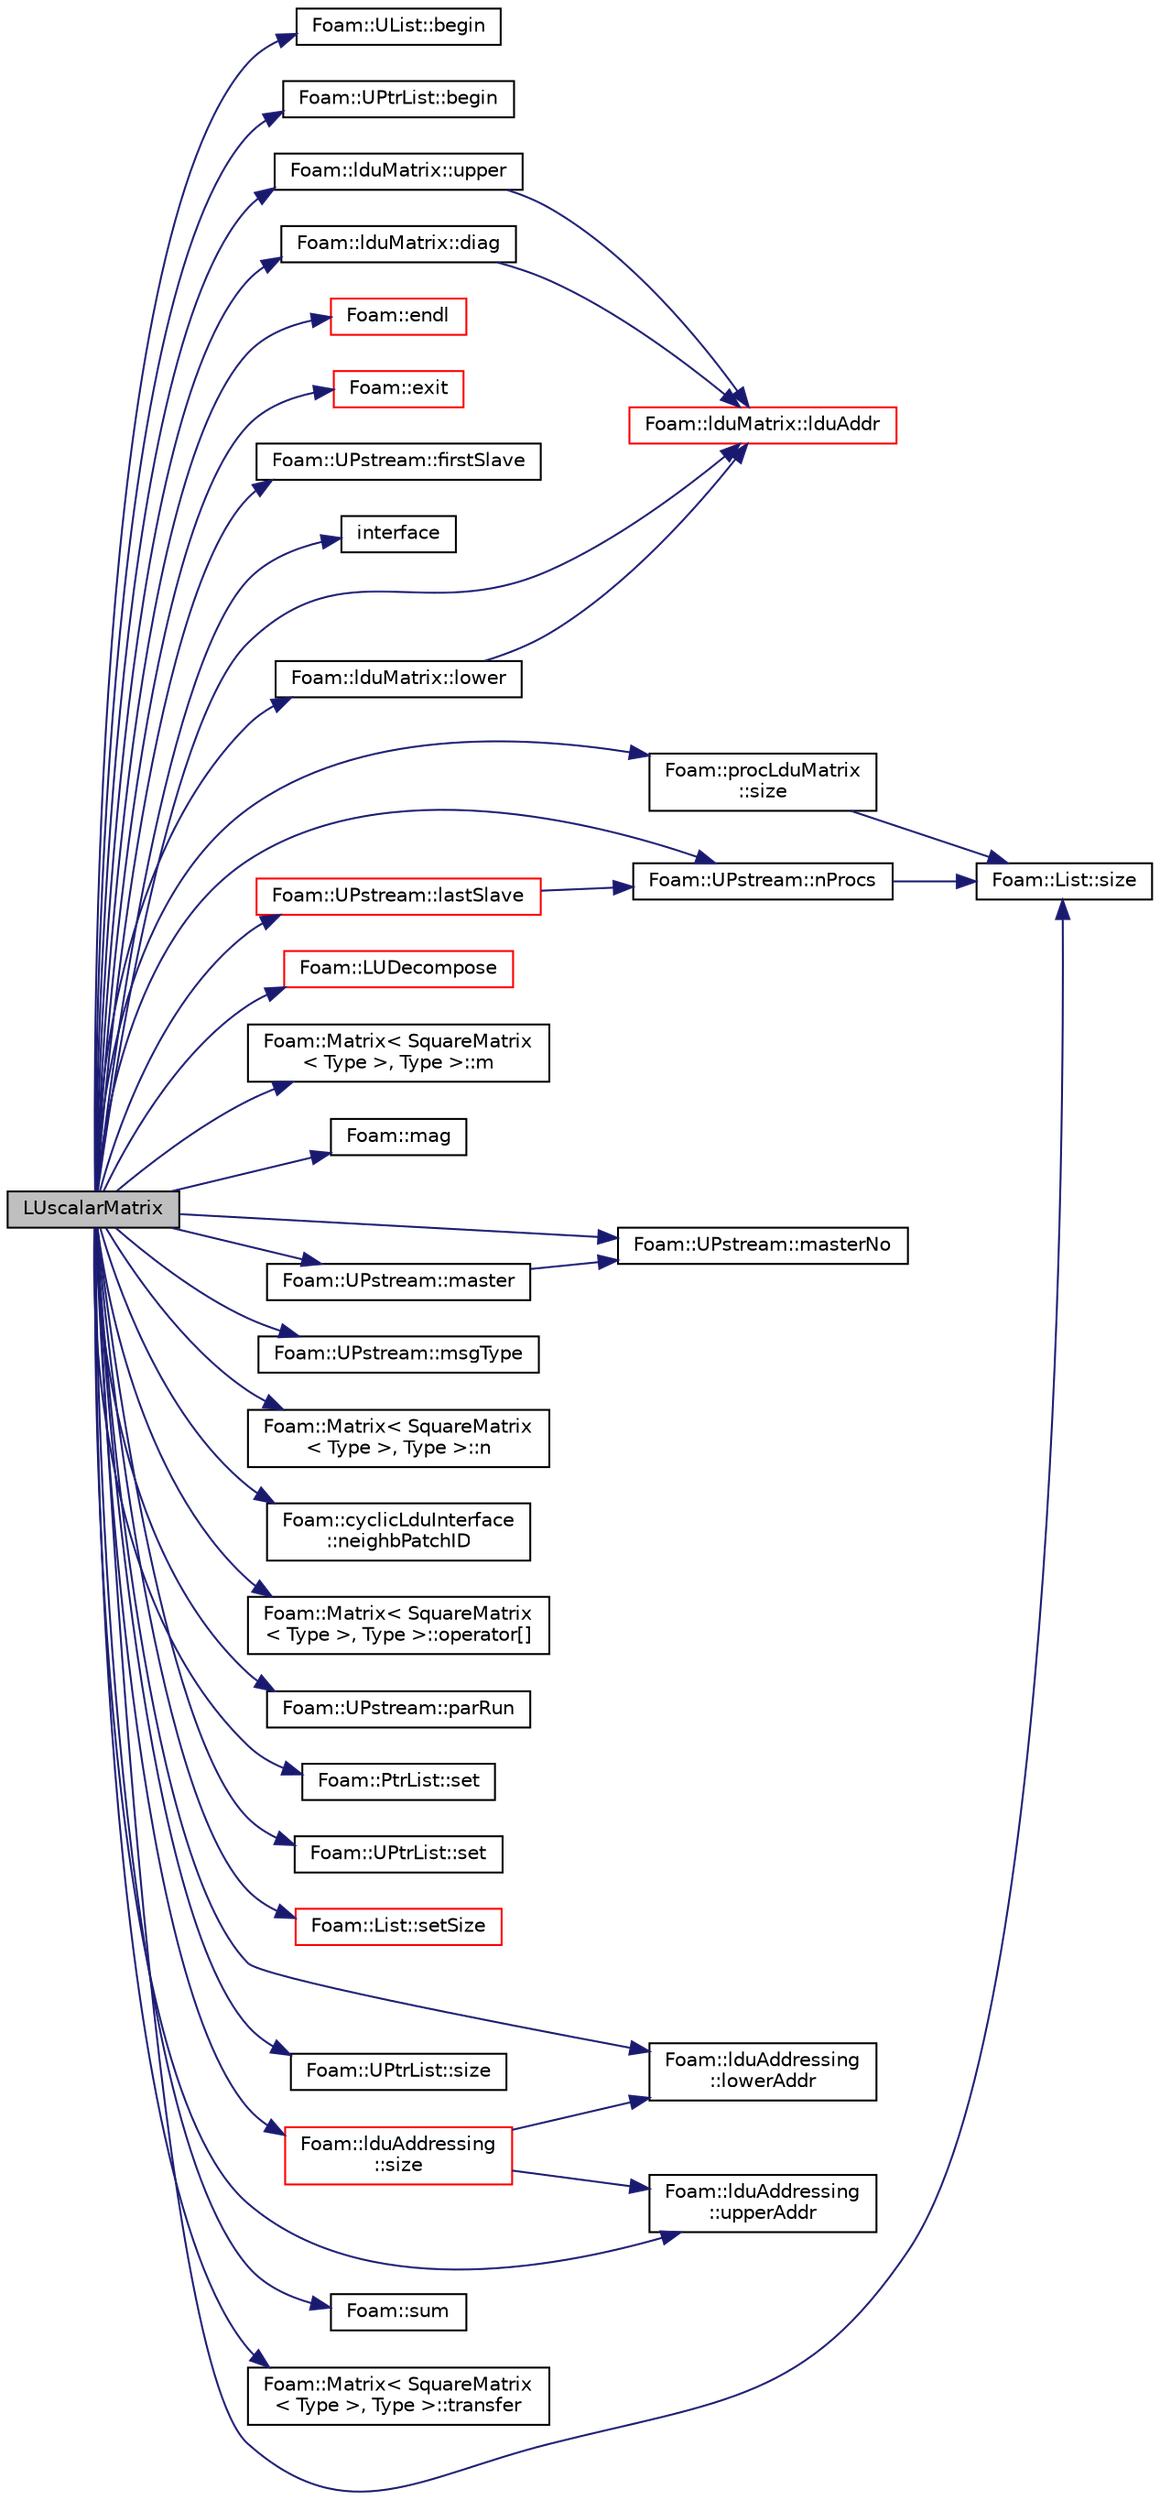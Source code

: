 digraph "LUscalarMatrix"
{
  bgcolor="transparent";
  edge [fontname="Helvetica",fontsize="10",labelfontname="Helvetica",labelfontsize="10"];
  node [fontname="Helvetica",fontsize="10",shape=record];
  rankdir="LR";
  Node1 [label="LUscalarMatrix",height=0.2,width=0.4,color="black", fillcolor="grey75", style="filled", fontcolor="black"];
  Node1 -> Node2 [color="midnightblue",fontsize="10",style="solid",fontname="Helvetica"];
  Node2 [label="Foam::UList::begin",height=0.2,width=0.4,color="black",URL="$a02849.html#a8a0643ef7f391465066f7f07d45ce934",tooltip="Return an iterator to begin traversing the UList. "];
  Node1 -> Node3 [color="midnightblue",fontsize="10",style="solid",fontname="Helvetica"];
  Node3 [label="Foam::UPtrList::begin",height=0.2,width=0.4,color="black",URL="$a02882.html#a169ad4153b300672ec298a08076e707b",tooltip="Return an iterator to begin traversing the UPtrList. "];
  Node1 -> Node4 [color="midnightblue",fontsize="10",style="solid",fontname="Helvetica"];
  Node4 [label="Foam::lduMatrix::diag",height=0.2,width=0.4,color="black",URL="$a01311.html#a9140aaa9630c2cba2fe28369a649f2f0"];
  Node4 -> Node5 [color="midnightblue",fontsize="10",style="solid",fontname="Helvetica"];
  Node5 [label="Foam::lduMatrix::lduAddr",height=0.2,width=0.4,color="red",URL="$a01311.html#a4d0ef83ad6199d0b94d565de54a9eae5",tooltip="Return the LDU addressing. "];
  Node1 -> Node6 [color="midnightblue",fontsize="10",style="solid",fontname="Helvetica"];
  Node6 [label="Foam::endl",height=0.2,width=0.4,color="red",URL="$a10936.html#a2db8fe02a0d3909e9351bb4275b23ce4",tooltip="Add newline and flush stream. "];
  Node1 -> Node7 [color="midnightblue",fontsize="10",style="solid",fontname="Helvetica"];
  Node7 [label="Foam::exit",height=0.2,width=0.4,color="red",URL="$a10936.html#a06ca7250d8e89caf05243ec094843642"];
  Node1 -> Node8 [color="midnightblue",fontsize="10",style="solid",fontname="Helvetica"];
  Node8 [label="Foam::UPstream::firstSlave",height=0.2,width=0.4,color="black",URL="$a02880.html#acf61876860b10a79aff95e52dd0c533f",tooltip="Process index of first slave. "];
  Node1 -> Node9 [color="midnightblue",fontsize="10",style="solid",fontname="Helvetica"];
  Node9 [label="interface",height=0.2,width=0.4,color="black",URL="$a04633.html#a8c09a0b889457752a4a7c285d39f7787"];
  Node1 -> Node10 [color="midnightblue",fontsize="10",style="solid",fontname="Helvetica"];
  Node10 [label="Foam::UPstream::lastSlave",height=0.2,width=0.4,color="red",URL="$a02880.html#a6ba6de79b96f3b7f2d987b2b657f47e1",tooltip="Process index of last slave. "];
  Node10 -> Node11 [color="midnightblue",fontsize="10",style="solid",fontname="Helvetica"];
  Node11 [label="Foam::UPstream::nProcs",height=0.2,width=0.4,color="black",URL="$a02880.html#aada0e04d8127eda8ee95be0772754a4f",tooltip="Number of processes in parallel run. "];
  Node11 -> Node12 [color="midnightblue",fontsize="10",style="solid",fontname="Helvetica"];
  Node12 [label="Foam::List::size",height=0.2,width=0.4,color="black",URL="$a01397.html#a8a5f6fa29bd4b500caf186f60245b384",tooltip="Override size to be inconsistent with allocated storage. "];
  Node1 -> Node5 [color="midnightblue",fontsize="10",style="solid",fontname="Helvetica"];
  Node1 -> Node13 [color="midnightblue",fontsize="10",style="solid",fontname="Helvetica"];
  Node13 [label="Foam::lduMatrix::lower",height=0.2,width=0.4,color="black",URL="$a01311.html#a734a4ef740d3c42f77537ecea178a161"];
  Node13 -> Node5 [color="midnightblue",fontsize="10",style="solid",fontname="Helvetica"];
  Node1 -> Node14 [color="midnightblue",fontsize="10",style="solid",fontname="Helvetica"];
  Node14 [label="Foam::lduAddressing\l::lowerAddr",height=0.2,width=0.4,color="black",URL="$a01306.html#af11f44951a37815ca736db386ad1c33e",tooltip="Return lower addressing. "];
  Node1 -> Node15 [color="midnightblue",fontsize="10",style="solid",fontname="Helvetica"];
  Node15 [label="Foam::LUDecompose",height=0.2,width=0.4,color="red",URL="$a10936.html#a4c90a8a26de44c9bed71aef2138ce997",tooltip="LU decompose the matrix with pivoting. "];
  Node1 -> Node16 [color="midnightblue",fontsize="10",style="solid",fontname="Helvetica"];
  Node16 [label="Foam::Matrix\< SquareMatrix\l\< Type \>, Type \>::m",height=0.2,width=0.4,color="black",URL="$a01476.html#a28db6159f26f200807be19ad57dd0340",tooltip="Return the number of rows. "];
  Node1 -> Node17 [color="midnightblue",fontsize="10",style="solid",fontname="Helvetica"];
  Node17 [label="Foam::mag",height=0.2,width=0.4,color="black",URL="$a10936.html#a929da2a3fdcf3dacbbe0487d3a330dae"];
  Node1 -> Node18 [color="midnightblue",fontsize="10",style="solid",fontname="Helvetica"];
  Node18 [label="Foam::UPstream::master",height=0.2,width=0.4,color="black",URL="$a02880.html#a36af549940a0aae3733774649594489f",tooltip="Am I the master process. "];
  Node18 -> Node19 [color="midnightblue",fontsize="10",style="solid",fontname="Helvetica"];
  Node19 [label="Foam::UPstream::masterNo",height=0.2,width=0.4,color="black",URL="$a02880.html#a30260fa445b5e3e14a9042269664adde",tooltip="Process index of the master. "];
  Node1 -> Node19 [color="midnightblue",fontsize="10",style="solid",fontname="Helvetica"];
  Node1 -> Node20 [color="midnightblue",fontsize="10",style="solid",fontname="Helvetica"];
  Node20 [label="Foam::UPstream::msgType",height=0.2,width=0.4,color="black",URL="$a02880.html#ae5b8fe6652f6320aa6c7f5c44b6f01b7",tooltip="Message tag of standard messages. "];
  Node1 -> Node21 [color="midnightblue",fontsize="10",style="solid",fontname="Helvetica"];
  Node21 [label="Foam::Matrix\< SquareMatrix\l\< Type \>, Type \>::n",height=0.2,width=0.4,color="black",URL="$a01476.html#abd0c5ee479abe99a5698e779793f412d",tooltip="Return the number of columns. "];
  Node1 -> Node22 [color="midnightblue",fontsize="10",style="solid",fontname="Helvetica"];
  Node22 [label="Foam::cyclicLduInterface\l::neighbPatchID",height=0.2,width=0.4,color="black",URL="$a00487.html#a3c9e89f296b0623989f9b5918f4f99d8",tooltip="Return neighbour. "];
  Node1 -> Node11 [color="midnightblue",fontsize="10",style="solid",fontname="Helvetica"];
  Node1 -> Node23 [color="midnightblue",fontsize="10",style="solid",fontname="Helvetica"];
  Node23 [label="Foam::Matrix\< SquareMatrix\l\< Type \>, Type \>::operator[]",height=0.2,width=0.4,color="black",URL="$a01476.html#ad45f0c48fdd6db7dd8a366abed87cc32",tooltip="Return subscript-checked row of Matrix. "];
  Node1 -> Node24 [color="midnightblue",fontsize="10",style="solid",fontname="Helvetica"];
  Node24 [label="Foam::UPstream::parRun",height=0.2,width=0.4,color="black",URL="$a02880.html#adbb27f04b5705440fb8b09f278059011",tooltip="Is this a parallel run? "];
  Node1 -> Node25 [color="midnightblue",fontsize="10",style="solid",fontname="Helvetica"];
  Node25 [label="Foam::PtrList::set",height=0.2,width=0.4,color="black",URL="$a02084.html#affa9210cfaa91a145f3a9618d4ef3baf",tooltip="Is element set. "];
  Node1 -> Node26 [color="midnightblue",fontsize="10",style="solid",fontname="Helvetica"];
  Node26 [label="Foam::UPtrList::set",height=0.2,width=0.4,color="black",URL="$a02882.html#affa9210cfaa91a145f3a9618d4ef3baf",tooltip="Is element set. "];
  Node1 -> Node27 [color="midnightblue",fontsize="10",style="solid",fontname="Helvetica"];
  Node27 [label="Foam::List::setSize",height=0.2,width=0.4,color="red",URL="$a01397.html#aedb985ffeaf1bdbfeccc2a8730405703",tooltip="Reset size of List. "];
  Node1 -> Node12 [color="midnightblue",fontsize="10",style="solid",fontname="Helvetica"];
  Node1 -> Node28 [color="midnightblue",fontsize="10",style="solid",fontname="Helvetica"];
  Node28 [label="Foam::procLduMatrix\l::size",height=0.2,width=0.4,color="black",URL="$a02053.html#a65cea301e2d6033c43932d12d91c792f"];
  Node28 -> Node12 [color="midnightblue",fontsize="10",style="solid",fontname="Helvetica"];
  Node1 -> Node29 [color="midnightblue",fontsize="10",style="solid",fontname="Helvetica"];
  Node29 [label="Foam::UPtrList::size",height=0.2,width=0.4,color="black",URL="$a02882.html#a723361dc2020160f5492e8fe2d09fa44",tooltip="Return the number of elements in the UPtrList. "];
  Node1 -> Node30 [color="midnightblue",fontsize="10",style="solid",fontname="Helvetica"];
  Node30 [label="Foam::lduAddressing\l::size",height=0.2,width=0.4,color="red",URL="$a01306.html#a65cea301e2d6033c43932d12d91c792f",tooltip="Return number of equations. "];
  Node30 -> Node14 [color="midnightblue",fontsize="10",style="solid",fontname="Helvetica"];
  Node30 -> Node31 [color="midnightblue",fontsize="10",style="solid",fontname="Helvetica"];
  Node31 [label="Foam::lduAddressing\l::upperAddr",height=0.2,width=0.4,color="black",URL="$a01306.html#ae0eccad377069f19cbad2b04b06a21b0",tooltip="Return upper addressing. "];
  Node1 -> Node32 [color="midnightblue",fontsize="10",style="solid",fontname="Helvetica"];
  Node32 [label="Foam::sum",height=0.2,width=0.4,color="black",URL="$a10936.html#a3d8733143aad0e03b300186ab4bef137"];
  Node1 -> Node33 [color="midnightblue",fontsize="10",style="solid",fontname="Helvetica"];
  Node33 [label="Foam::Matrix\< SquareMatrix\l\< Type \>, Type \>::transfer",height=0.2,width=0.4,color="black",URL="$a01476.html#a93d40b8a05883de27dab00922c927120",tooltip="Transfer the contents of the argument Matrix into this Matrix. "];
  Node1 -> Node34 [color="midnightblue",fontsize="10",style="solid",fontname="Helvetica"];
  Node34 [label="Foam::lduMatrix::upper",height=0.2,width=0.4,color="black",URL="$a01311.html#a11672a767f497e24dce3ff31da13d9d0"];
  Node34 -> Node5 [color="midnightblue",fontsize="10",style="solid",fontname="Helvetica"];
  Node1 -> Node31 [color="midnightblue",fontsize="10",style="solid",fontname="Helvetica"];
}
